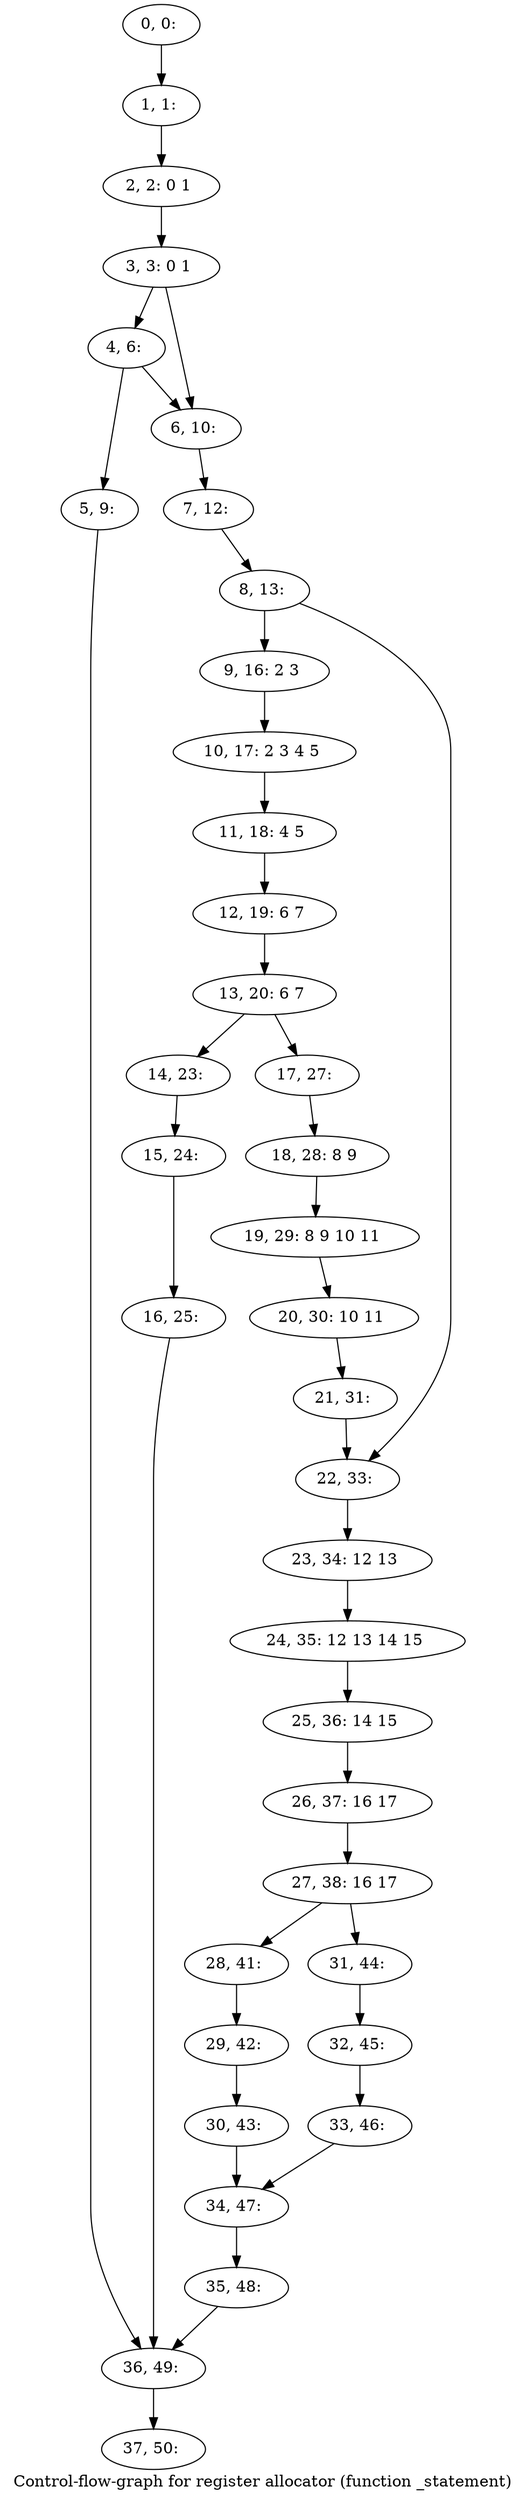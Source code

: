 digraph G {
graph [label="Control-flow-graph for register allocator (function _statement)"]
0[label="0, 0: "];
1[label="1, 1: "];
2[label="2, 2: 0 1 "];
3[label="3, 3: 0 1 "];
4[label="4, 6: "];
5[label="5, 9: "];
6[label="6, 10: "];
7[label="7, 12: "];
8[label="8, 13: "];
9[label="9, 16: 2 3 "];
10[label="10, 17: 2 3 4 5 "];
11[label="11, 18: 4 5 "];
12[label="12, 19: 6 7 "];
13[label="13, 20: 6 7 "];
14[label="14, 23: "];
15[label="15, 24: "];
16[label="16, 25: "];
17[label="17, 27: "];
18[label="18, 28: 8 9 "];
19[label="19, 29: 8 9 10 11 "];
20[label="20, 30: 10 11 "];
21[label="21, 31: "];
22[label="22, 33: "];
23[label="23, 34: 12 13 "];
24[label="24, 35: 12 13 14 15 "];
25[label="25, 36: 14 15 "];
26[label="26, 37: 16 17 "];
27[label="27, 38: 16 17 "];
28[label="28, 41: "];
29[label="29, 42: "];
30[label="30, 43: "];
31[label="31, 44: "];
32[label="32, 45: "];
33[label="33, 46: "];
34[label="34, 47: "];
35[label="35, 48: "];
36[label="36, 49: "];
37[label="37, 50: "];
0->1 ;
1->2 ;
2->3 ;
3->4 ;
3->6 ;
4->5 ;
4->6 ;
5->36 ;
6->7 ;
7->8 ;
8->9 ;
8->22 ;
9->10 ;
10->11 ;
11->12 ;
12->13 ;
13->14 ;
13->17 ;
14->15 ;
15->16 ;
16->36 ;
17->18 ;
18->19 ;
19->20 ;
20->21 ;
21->22 ;
22->23 ;
23->24 ;
24->25 ;
25->26 ;
26->27 ;
27->28 ;
27->31 ;
28->29 ;
29->30 ;
30->34 ;
31->32 ;
32->33 ;
33->34 ;
34->35 ;
35->36 ;
36->37 ;
}
